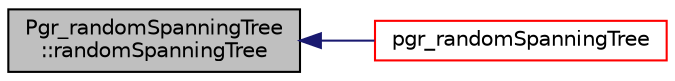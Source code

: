 digraph "Pgr_randomSpanningTree::randomSpanningTree"
{
  edge [fontname="Helvetica",fontsize="10",labelfontname="Helvetica",labelfontsize="10"];
  node [fontname="Helvetica",fontsize="10",shape=record];
  rankdir="LR";
  Node1 [label="Pgr_randomSpanningTree\l::randomSpanningTree",height=0.2,width=0.4,color="black", fillcolor="grey75", style="filled", fontcolor="black"];
  Node1 -> Node2 [dir="back",color="midnightblue",fontsize="10",style="solid",fontname="Helvetica"];
  Node2 [label="pgr_randomSpanningTree",height=0.2,width=0.4,color="red", fillcolor="white", style="filled",URL="$randomSpanningTree__driver_8cpp.html#a67af5212b46901d22be4baad59f5d477"];
}
